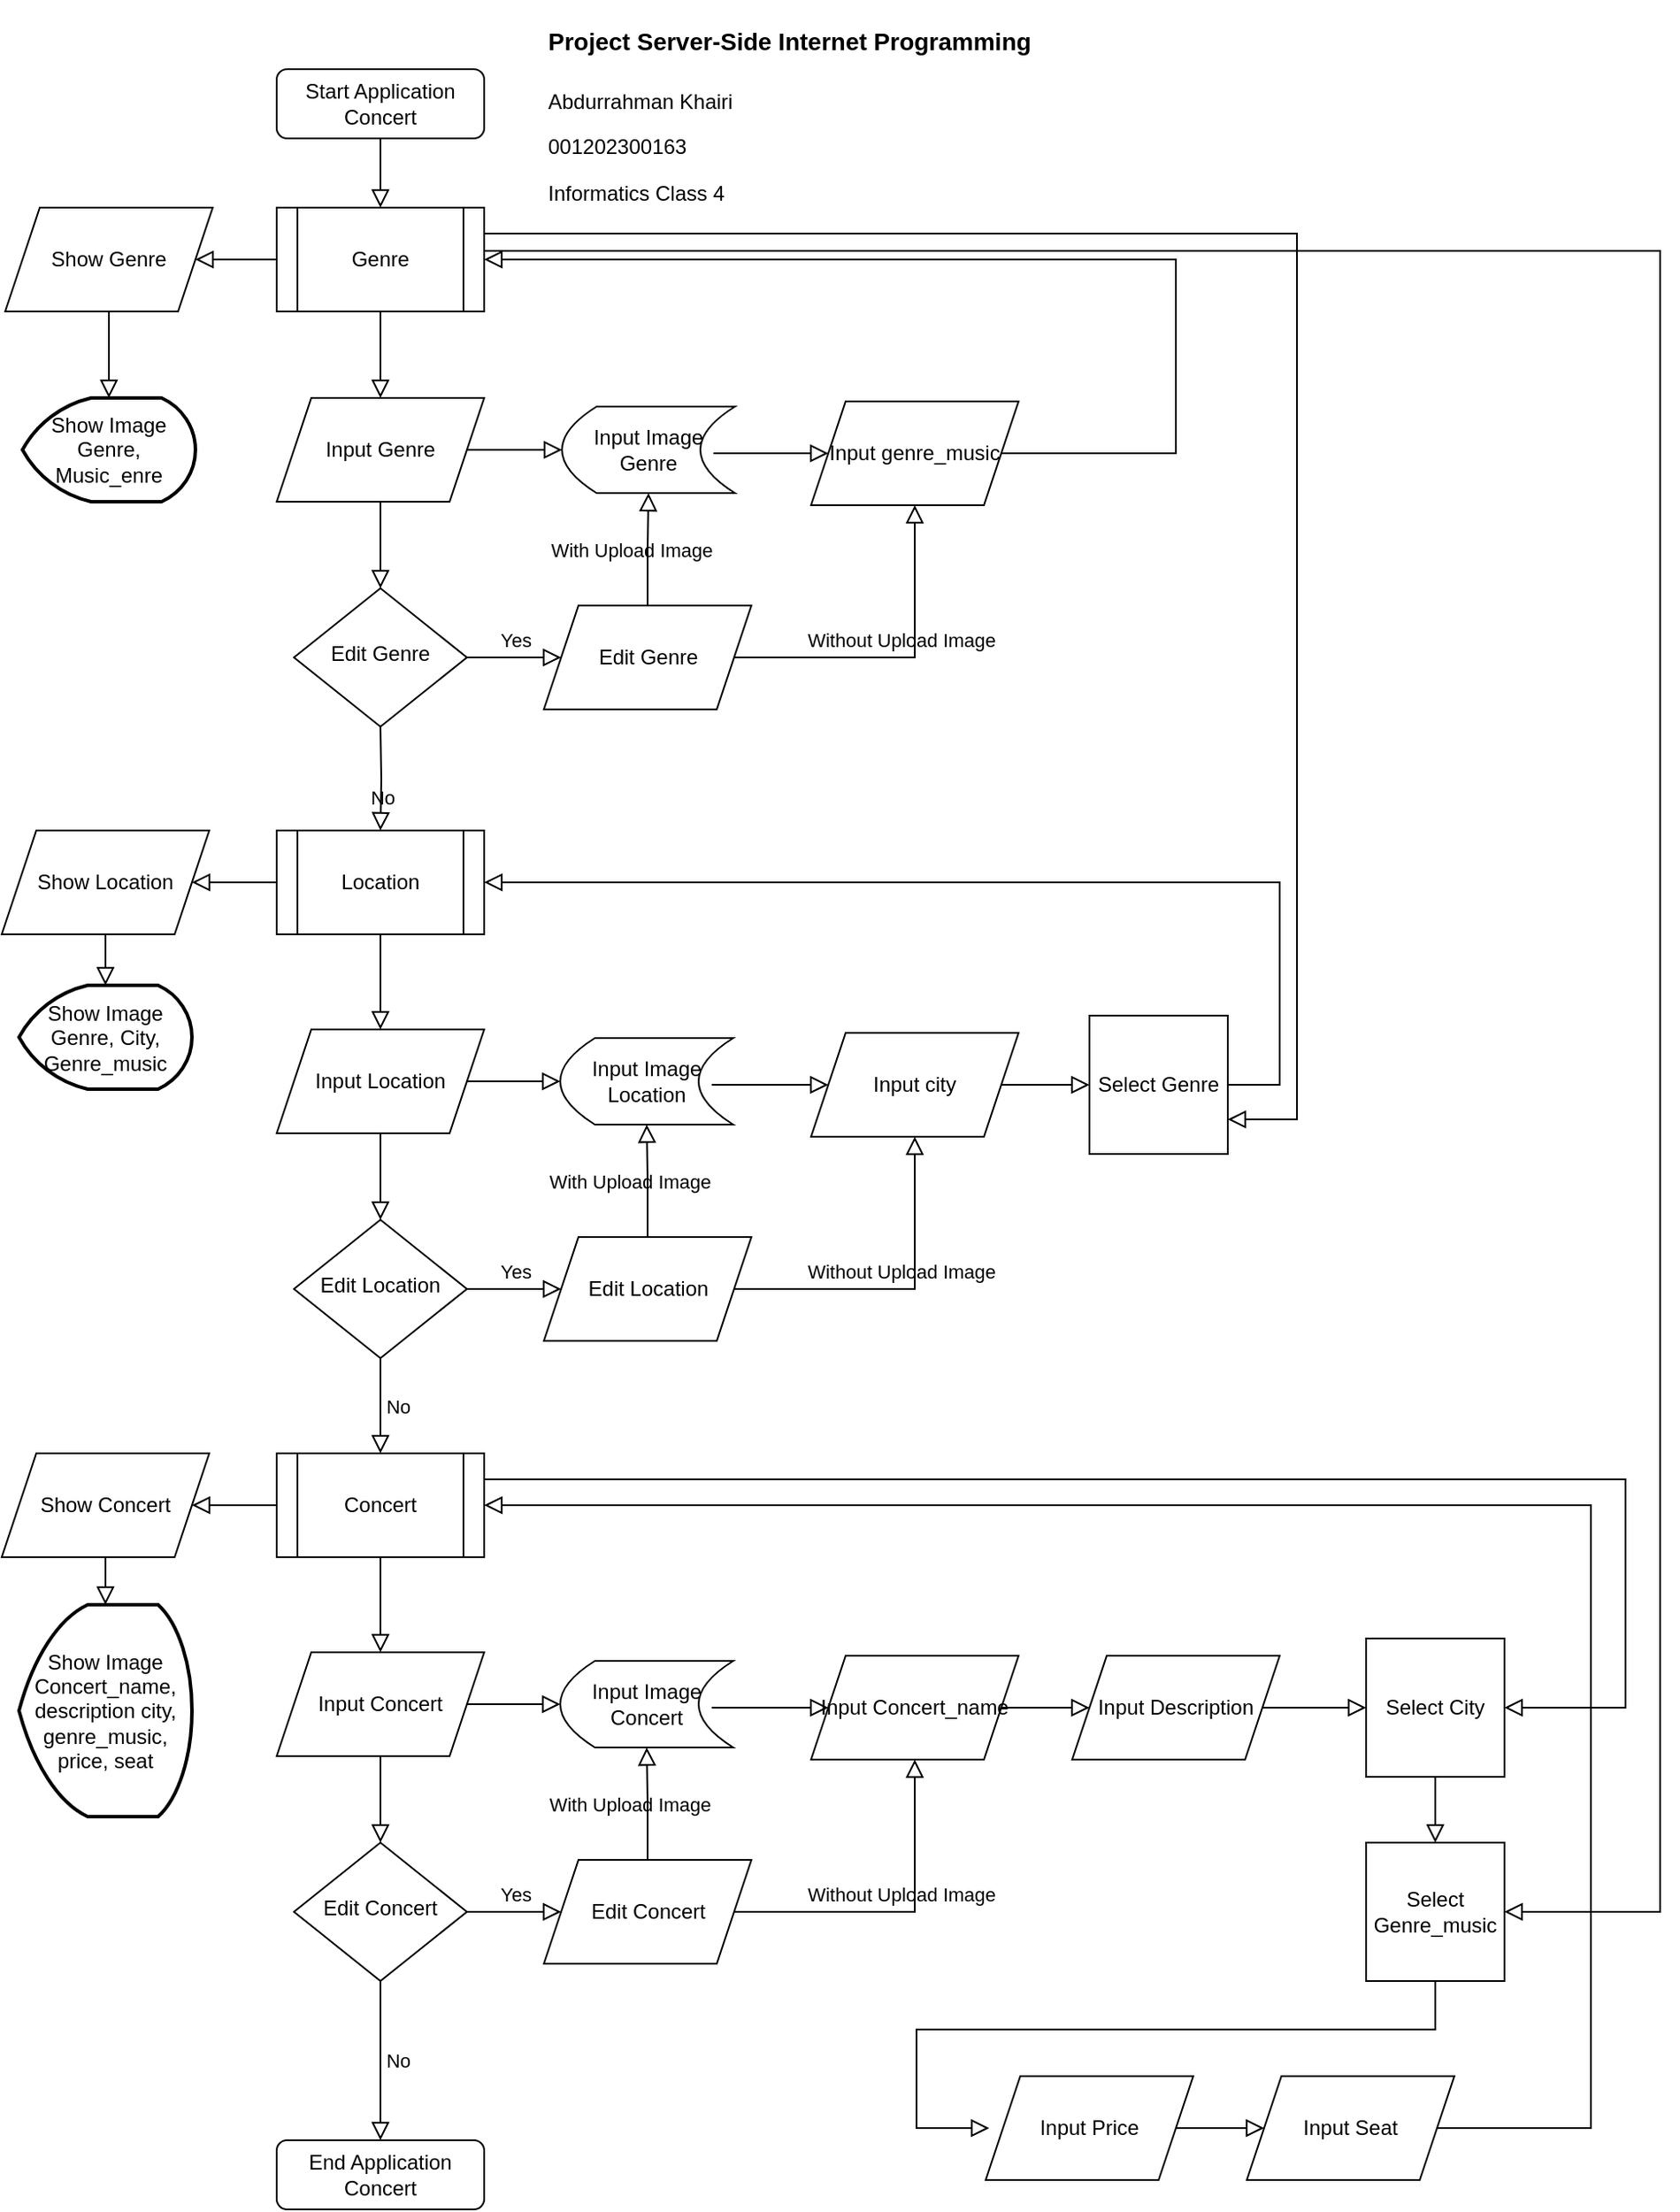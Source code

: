 <mxfile version="24.3.1" type="github">
  <diagram id="C5RBs43oDa-KdzZeNtuy" name="Page-1">
    <mxGraphModel dx="1290" dy="522" grid="1" gridSize="10" guides="1" tooltips="1" connect="1" arrows="1" fold="1" page="1" pageScale="1" pageWidth="827" pageHeight="1169" math="0" shadow="0">
      <root>
        <mxCell id="WIyWlLk6GJQsqaUBKTNV-0" />
        <mxCell id="WIyWlLk6GJQsqaUBKTNV-1" parent="WIyWlLk6GJQsqaUBKTNV-0" />
        <mxCell id="WIyWlLk6GJQsqaUBKTNV-2" value="" style="rounded=0;html=1;jettySize=auto;orthogonalLoop=1;fontSize=11;endArrow=block;endFill=0;endSize=8;strokeWidth=1;shadow=0;labelBackgroundColor=none;edgeStyle=orthogonalEdgeStyle;entryX=0.5;entryY=0;entryDx=0;entryDy=0;" parent="WIyWlLk6GJQsqaUBKTNV-1" source="WIyWlLk6GJQsqaUBKTNV-3" target="5gO9kf-e_ShnSdOG_t4v-3" edge="1">
          <mxGeometry relative="1" as="geometry" />
        </mxCell>
        <mxCell id="WIyWlLk6GJQsqaUBKTNV-3" value="Start Application Concert" style="rounded=1;whiteSpace=wrap;html=1;fontSize=12;glass=0;strokeWidth=1;shadow=0;" parent="WIyWlLk6GJQsqaUBKTNV-1" vertex="1">
          <mxGeometry x="160" y="80" width="120" height="40" as="geometry" />
        </mxCell>
        <mxCell id="WIyWlLk6GJQsqaUBKTNV-4" value="" style="rounded=0;html=1;jettySize=auto;orthogonalLoop=1;fontSize=11;endArrow=block;endFill=0;endSize=8;strokeWidth=1;shadow=0;labelBackgroundColor=none;edgeStyle=orthogonalEdgeStyle;exitX=0.5;exitY=1;exitDx=0;exitDy=0;" parent="WIyWlLk6GJQsqaUBKTNV-1" source="5gO9kf-e_ShnSdOG_t4v-14" target="WIyWlLk6GJQsqaUBKTNV-10" edge="1">
          <mxGeometry y="20" relative="1" as="geometry">
            <mxPoint as="offset" />
            <mxPoint x="220" y="340" as="sourcePoint" />
          </mxGeometry>
        </mxCell>
        <mxCell id="WIyWlLk6GJQsqaUBKTNV-5" value="" style="edgeStyle=orthogonalEdgeStyle;rounded=0;html=1;jettySize=auto;orthogonalLoop=1;fontSize=11;endArrow=block;endFill=0;endSize=8;strokeWidth=1;shadow=0;labelBackgroundColor=none;entryX=0;entryY=0.5;entryDx=0;entryDy=0;exitX=1;exitY=0.5;exitDx=0;exitDy=0;" parent="WIyWlLk6GJQsqaUBKTNV-1" source="5gO9kf-e_ShnSdOG_t4v-14" target="5gO9kf-e_ShnSdOG_t4v-6" edge="1">
          <mxGeometry y="10" relative="1" as="geometry">
            <mxPoint as="offset" />
            <mxPoint x="270" y="300" as="sourcePoint" />
            <mxPoint x="330" y="290" as="targetPoint" />
          </mxGeometry>
        </mxCell>
        <mxCell id="WIyWlLk6GJQsqaUBKTNV-8" value="" style="rounded=0;html=1;jettySize=auto;orthogonalLoop=1;fontSize=11;endArrow=block;endFill=0;endSize=8;strokeWidth=1;shadow=0;labelBackgroundColor=none;edgeStyle=orthogonalEdgeStyle;entryX=1;entryY=0.5;entryDx=0;entryDy=0;exitX=0;exitY=0.5;exitDx=0;exitDy=0;" parent="WIyWlLk6GJQsqaUBKTNV-1" source="5gO9kf-e_ShnSdOG_t4v-3" target="5gO9kf-e_ShnSdOG_t4v-83" edge="1">
          <mxGeometry x="0.333" y="20" relative="1" as="geometry">
            <mxPoint as="offset" />
            <mxPoint x="180" y="560" as="targetPoint" />
            <Array as="points">
              <mxPoint x="200" y="190" />
            </Array>
          </mxGeometry>
        </mxCell>
        <mxCell id="WIyWlLk6GJQsqaUBKTNV-9" value="Yes" style="edgeStyle=orthogonalEdgeStyle;rounded=0;html=1;jettySize=auto;orthogonalLoop=1;fontSize=11;endArrow=block;endFill=0;endSize=8;strokeWidth=1;shadow=0;labelBackgroundColor=none;entryX=0;entryY=0.5;entryDx=0;entryDy=0;" parent="WIyWlLk6GJQsqaUBKTNV-1" source="WIyWlLk6GJQsqaUBKTNV-10" target="5gO9kf-e_ShnSdOG_t4v-21" edge="1">
          <mxGeometry y="10" relative="1" as="geometry">
            <mxPoint as="offset" />
            <mxPoint x="320" y="420" as="targetPoint" />
          </mxGeometry>
        </mxCell>
        <mxCell id="WIyWlLk6GJQsqaUBKTNV-10" value="Edit Genre" style="rhombus;whiteSpace=wrap;html=1;shadow=0;fontFamily=Helvetica;fontSize=12;align=center;strokeWidth=1;spacing=6;spacingTop=-4;" parent="WIyWlLk6GJQsqaUBKTNV-1" vertex="1">
          <mxGeometry x="170" y="380" width="100" height="80" as="geometry" />
        </mxCell>
        <mxCell id="WIyWlLk6GJQsqaUBKTNV-11" value="End Application Concert" style="rounded=1;whiteSpace=wrap;html=1;fontSize=12;glass=0;strokeWidth=1;shadow=0;" parent="WIyWlLk6GJQsqaUBKTNV-1" vertex="1">
          <mxGeometry x="160" y="1277" width="120" height="40" as="geometry" />
        </mxCell>
        <mxCell id="5gO9kf-e_ShnSdOG_t4v-1" value="Location" style="shape=process;whiteSpace=wrap;html=1;backgroundOutline=1;" vertex="1" parent="WIyWlLk6GJQsqaUBKTNV-1">
          <mxGeometry x="160" y="520" width="120" height="60" as="geometry" />
        </mxCell>
        <mxCell id="5gO9kf-e_ShnSdOG_t4v-3" value="Genre" style="shape=process;whiteSpace=wrap;html=1;backgroundOutline=1;" vertex="1" parent="WIyWlLk6GJQsqaUBKTNV-1">
          <mxGeometry x="160" y="160" width="120" height="60" as="geometry" />
        </mxCell>
        <mxCell id="5gO9kf-e_ShnSdOG_t4v-6" value="Input Image Genre" style="shape=dataStorage;whiteSpace=wrap;html=1;fixedSize=1;" vertex="1" parent="WIyWlLk6GJQsqaUBKTNV-1">
          <mxGeometry x="325" y="275" width="100" height="50" as="geometry" />
        </mxCell>
        <mxCell id="5gO9kf-e_ShnSdOG_t4v-12" value="" style="edgeStyle=orthogonalEdgeStyle;rounded=0;html=1;jettySize=auto;orthogonalLoop=1;fontSize=11;endArrow=block;endFill=0;endSize=8;strokeWidth=1;shadow=0;labelBackgroundColor=none;exitX=0.876;exitY=0.54;exitDx=0;exitDy=0;exitPerimeter=0;entryX=0;entryY=0.5;entryDx=0;entryDy=0;" edge="1" parent="WIyWlLk6GJQsqaUBKTNV-1" source="5gO9kf-e_ShnSdOG_t4v-6" target="5gO9kf-e_ShnSdOG_t4v-13">
          <mxGeometry y="10" relative="1" as="geometry">
            <mxPoint as="offset" />
            <mxPoint x="430" y="340" as="sourcePoint" />
            <mxPoint x="470" y="302" as="targetPoint" />
          </mxGeometry>
        </mxCell>
        <mxCell id="5gO9kf-e_ShnSdOG_t4v-13" value="Input genre_music" style="shape=parallelogram;perimeter=parallelogramPerimeter;whiteSpace=wrap;html=1;fixedSize=1;" vertex="1" parent="WIyWlLk6GJQsqaUBKTNV-1">
          <mxGeometry x="469" y="272" width="120" height="60" as="geometry" />
        </mxCell>
        <mxCell id="5gO9kf-e_ShnSdOG_t4v-14" value="Input Genre" style="shape=parallelogram;perimeter=parallelogramPerimeter;whiteSpace=wrap;html=1;fixedSize=1;" vertex="1" parent="WIyWlLk6GJQsqaUBKTNV-1">
          <mxGeometry x="160" y="270" width="120" height="60" as="geometry" />
        </mxCell>
        <mxCell id="5gO9kf-e_ShnSdOG_t4v-15" value="" style="edgeStyle=orthogonalEdgeStyle;rounded=0;html=1;jettySize=auto;orthogonalLoop=1;fontSize=11;endArrow=block;endFill=0;endSize=8;strokeWidth=1;shadow=0;labelBackgroundColor=none;entryX=0.5;entryY=0;entryDx=0;entryDy=0;exitX=0.5;exitY=1;exitDx=0;exitDy=0;" edge="1" parent="WIyWlLk6GJQsqaUBKTNV-1" source="5gO9kf-e_ShnSdOG_t4v-3" target="5gO9kf-e_ShnSdOG_t4v-14">
          <mxGeometry y="10" relative="1" as="geometry">
            <mxPoint as="offset" />
            <mxPoint x="280" y="310" as="sourcePoint" />
            <mxPoint x="330" y="310" as="targetPoint" />
          </mxGeometry>
        </mxCell>
        <mxCell id="5gO9kf-e_ShnSdOG_t4v-16" value="" style="edgeStyle=orthogonalEdgeStyle;rounded=0;html=1;jettySize=auto;orthogonalLoop=1;fontSize=11;endArrow=block;endFill=0;endSize=8;strokeWidth=1;shadow=0;labelBackgroundColor=none;exitX=1;exitY=0.5;exitDx=0;exitDy=0;entryX=1;entryY=0.5;entryDx=0;entryDy=0;" edge="1" parent="WIyWlLk6GJQsqaUBKTNV-1" source="5gO9kf-e_ShnSdOG_t4v-13" target="5gO9kf-e_ShnSdOG_t4v-3">
          <mxGeometry y="10" relative="1" as="geometry">
            <mxPoint as="offset" />
            <mxPoint x="290" y="320" as="sourcePoint" />
            <mxPoint x="660" y="310" as="targetPoint" />
            <Array as="points">
              <mxPoint x="680" y="302" />
              <mxPoint x="680" y="190" />
            </Array>
          </mxGeometry>
        </mxCell>
        <mxCell id="5gO9kf-e_ShnSdOG_t4v-17" value="With Upload Image" style="edgeStyle=orthogonalEdgeStyle;rounded=0;html=1;jettySize=auto;orthogonalLoop=1;fontSize=11;endArrow=block;endFill=0;endSize=8;strokeWidth=1;shadow=0;labelBackgroundColor=none;entryX=0.5;entryY=1;entryDx=0;entryDy=0;exitX=0.5;exitY=0;exitDx=0;exitDy=0;" edge="1" parent="WIyWlLk6GJQsqaUBKTNV-1" source="5gO9kf-e_ShnSdOG_t4v-21" target="5gO9kf-e_ShnSdOG_t4v-6">
          <mxGeometry y="10" relative="1" as="geometry">
            <mxPoint as="offset" />
            <mxPoint x="424.5" y="419" as="sourcePoint" />
            <mxPoint x="484.5" y="409" as="targetPoint" />
          </mxGeometry>
        </mxCell>
        <mxCell id="5gO9kf-e_ShnSdOG_t4v-21" value="Edit Genre" style="shape=parallelogram;perimeter=parallelogramPerimeter;whiteSpace=wrap;html=1;fixedSize=1;" vertex="1" parent="WIyWlLk6GJQsqaUBKTNV-1">
          <mxGeometry x="314.5" y="390" width="120" height="60" as="geometry" />
        </mxCell>
        <mxCell id="5gO9kf-e_ShnSdOG_t4v-27" value="No" style="edgeStyle=orthogonalEdgeStyle;rounded=0;html=1;jettySize=auto;orthogonalLoop=1;fontSize=11;endArrow=block;endFill=0;endSize=8;strokeWidth=1;shadow=0;labelBackgroundColor=none;entryX=0.5;entryY=0;entryDx=0;entryDy=0;" edge="1" parent="WIyWlLk6GJQsqaUBKTNV-1" target="5gO9kf-e_ShnSdOG_t4v-1">
          <mxGeometry y="10" relative="1" as="geometry">
            <mxPoint as="offset" />
            <mxPoint x="220" y="460" as="sourcePoint" />
            <mxPoint x="330" y="310" as="targetPoint" />
          </mxGeometry>
        </mxCell>
        <mxCell id="5gO9kf-e_ShnSdOG_t4v-28" value="Without Upload Image" style="edgeStyle=orthogonalEdgeStyle;rounded=0;html=1;jettySize=auto;orthogonalLoop=1;fontSize=11;endArrow=block;endFill=0;endSize=8;strokeWidth=1;shadow=0;labelBackgroundColor=none;entryX=0.5;entryY=1;entryDx=0;entryDy=0;exitX=1;exitY=0.5;exitDx=0;exitDy=0;" edge="1" parent="WIyWlLk6GJQsqaUBKTNV-1" source="5gO9kf-e_ShnSdOG_t4v-21" target="5gO9kf-e_ShnSdOG_t4v-13">
          <mxGeometry y="10" relative="1" as="geometry">
            <mxPoint as="offset" />
            <mxPoint x="373.3" y="510.02" as="sourcePoint" />
            <mxPoint x="675.7" y="513.22" as="targetPoint" />
            <Array as="points">
              <mxPoint x="529" y="420" />
            </Array>
          </mxGeometry>
        </mxCell>
        <mxCell id="5gO9kf-e_ShnSdOG_t4v-36" value="" style="rounded=0;html=1;jettySize=auto;orthogonalLoop=1;fontSize=11;endArrow=block;endFill=0;endSize=8;strokeWidth=1;shadow=0;labelBackgroundColor=none;edgeStyle=orthogonalEdgeStyle;entryX=1;entryY=0.5;entryDx=0;entryDy=0;exitX=0;exitY=0.5;exitDx=0;exitDy=0;" edge="1" parent="WIyWlLk6GJQsqaUBKTNV-1" target="5gO9kf-e_ShnSdOG_t4v-84" source="5gO9kf-e_ShnSdOG_t4v-1">
          <mxGeometry x="0.333" y="20" relative="1" as="geometry">
            <mxPoint as="offset" />
            <mxPoint x="150" y="550" as="sourcePoint" />
            <mxPoint x="170" y="920" as="targetPoint" />
            <Array as="points" />
          </mxGeometry>
        </mxCell>
        <mxCell id="5gO9kf-e_ShnSdOG_t4v-41" value="Show Image Genre, Music_enre" style="strokeWidth=2;html=1;shape=mxgraph.flowchart.display;whiteSpace=wrap;" vertex="1" parent="WIyWlLk6GJQsqaUBKTNV-1">
          <mxGeometry x="13" y="270" width="100" height="60" as="geometry" />
        </mxCell>
        <mxCell id="5gO9kf-e_ShnSdOG_t4v-46" value="" style="rounded=0;html=1;jettySize=auto;orthogonalLoop=1;fontSize=11;endArrow=block;endFill=0;endSize=8;strokeWidth=1;shadow=0;labelBackgroundColor=none;edgeStyle=orthogonalEdgeStyle;entryX=0.5;entryY=0;entryDx=0;entryDy=0;entryPerimeter=0;exitX=0.5;exitY=1;exitDx=0;exitDy=0;" edge="1" parent="WIyWlLk6GJQsqaUBKTNV-1" target="5gO9kf-e_ShnSdOG_t4v-47" source="5gO9kf-e_ShnSdOG_t4v-84">
          <mxGeometry x="0.333" y="20" relative="1" as="geometry">
            <mxPoint as="offset" />
            <mxPoint x="58" y="580" as="sourcePoint" />
            <mxPoint x="28" y="922.5" as="targetPoint" />
            <Array as="points" />
          </mxGeometry>
        </mxCell>
        <mxCell id="5gO9kf-e_ShnSdOG_t4v-47" value="Show Image Genre, City, Genre_music" style="strokeWidth=2;html=1;shape=mxgraph.flowchart.display;whiteSpace=wrap;" vertex="1" parent="WIyWlLk6GJQsqaUBKTNV-1">
          <mxGeometry x="11" y="609.5" width="100" height="60" as="geometry" />
        </mxCell>
        <mxCell id="5gO9kf-e_ShnSdOG_t4v-67" value="" style="rounded=0;html=1;jettySize=auto;orthogonalLoop=1;fontSize=11;endArrow=block;endFill=0;endSize=8;strokeWidth=1;shadow=0;labelBackgroundColor=none;edgeStyle=orthogonalEdgeStyle;exitX=0.5;exitY=1;exitDx=0;exitDy=0;" edge="1" parent="WIyWlLk6GJQsqaUBKTNV-1" source="5gO9kf-e_ShnSdOG_t4v-74" target="5gO9kf-e_ShnSdOG_t4v-70">
          <mxGeometry y="20" relative="1" as="geometry">
            <mxPoint as="offset" />
            <mxPoint x="220" y="705" as="sourcePoint" />
          </mxGeometry>
        </mxCell>
        <mxCell id="5gO9kf-e_ShnSdOG_t4v-68" value="" style="edgeStyle=orthogonalEdgeStyle;rounded=0;html=1;jettySize=auto;orthogonalLoop=1;fontSize=11;endArrow=block;endFill=0;endSize=8;strokeWidth=1;shadow=0;labelBackgroundColor=none;entryX=0;entryY=0.5;entryDx=0;entryDy=0;exitX=1;exitY=0.5;exitDx=0;exitDy=0;" edge="1" parent="WIyWlLk6GJQsqaUBKTNV-1" source="5gO9kf-e_ShnSdOG_t4v-74" target="5gO9kf-e_ShnSdOG_t4v-71">
          <mxGeometry y="10" relative="1" as="geometry">
            <mxPoint as="offset" />
            <mxPoint x="270" y="665" as="sourcePoint" />
            <mxPoint x="330" y="655" as="targetPoint" />
          </mxGeometry>
        </mxCell>
        <mxCell id="5gO9kf-e_ShnSdOG_t4v-69" value="Yes" style="edgeStyle=orthogonalEdgeStyle;rounded=0;html=1;jettySize=auto;orthogonalLoop=1;fontSize=11;endArrow=block;endFill=0;endSize=8;strokeWidth=1;shadow=0;labelBackgroundColor=none;entryX=0;entryY=0.5;entryDx=0;entryDy=0;" edge="1" parent="WIyWlLk6GJQsqaUBKTNV-1" source="5gO9kf-e_ShnSdOG_t4v-70" target="5gO9kf-e_ShnSdOG_t4v-80">
          <mxGeometry y="10" relative="1" as="geometry">
            <mxPoint as="offset" />
            <mxPoint x="320" y="785" as="targetPoint" />
          </mxGeometry>
        </mxCell>
        <mxCell id="5gO9kf-e_ShnSdOG_t4v-70" value="Edit Location" style="rhombus;whiteSpace=wrap;html=1;shadow=0;fontFamily=Helvetica;fontSize=12;align=center;strokeWidth=1;spacing=6;spacingTop=-4;" vertex="1" parent="WIyWlLk6GJQsqaUBKTNV-1">
          <mxGeometry x="170" y="745" width="100" height="80" as="geometry" />
        </mxCell>
        <mxCell id="5gO9kf-e_ShnSdOG_t4v-71" value="Input Image Location" style="shape=dataStorage;whiteSpace=wrap;html=1;fixedSize=1;" vertex="1" parent="WIyWlLk6GJQsqaUBKTNV-1">
          <mxGeometry x="324" y="640" width="100" height="50" as="geometry" />
        </mxCell>
        <mxCell id="5gO9kf-e_ShnSdOG_t4v-72" value="" style="edgeStyle=orthogonalEdgeStyle;rounded=0;html=1;jettySize=auto;orthogonalLoop=1;fontSize=11;endArrow=block;endFill=0;endSize=8;strokeWidth=1;shadow=0;labelBackgroundColor=none;exitX=0.876;exitY=0.54;exitDx=0;exitDy=0;exitPerimeter=0;entryX=0;entryY=0.5;entryDx=0;entryDy=0;" edge="1" parent="WIyWlLk6GJQsqaUBKTNV-1" source="5gO9kf-e_ShnSdOG_t4v-71" target="5gO9kf-e_ShnSdOG_t4v-73">
          <mxGeometry y="10" relative="1" as="geometry">
            <mxPoint as="offset" />
            <mxPoint x="430" y="705" as="sourcePoint" />
            <mxPoint x="470" y="667" as="targetPoint" />
          </mxGeometry>
        </mxCell>
        <mxCell id="5gO9kf-e_ShnSdOG_t4v-73" value="Input city" style="shape=parallelogram;perimeter=parallelogramPerimeter;whiteSpace=wrap;html=1;fixedSize=1;" vertex="1" parent="WIyWlLk6GJQsqaUBKTNV-1">
          <mxGeometry x="469" y="637" width="120" height="60" as="geometry" />
        </mxCell>
        <mxCell id="5gO9kf-e_ShnSdOG_t4v-74" value="Input Location" style="shape=parallelogram;perimeter=parallelogramPerimeter;whiteSpace=wrap;html=1;fixedSize=1;" vertex="1" parent="WIyWlLk6GJQsqaUBKTNV-1">
          <mxGeometry x="160" y="635" width="120" height="60" as="geometry" />
        </mxCell>
        <mxCell id="5gO9kf-e_ShnSdOG_t4v-75" value="" style="edgeStyle=orthogonalEdgeStyle;rounded=0;html=1;jettySize=auto;orthogonalLoop=1;fontSize=11;endArrow=block;endFill=0;endSize=8;strokeWidth=1;shadow=0;labelBackgroundColor=none;entryX=0.5;entryY=0;entryDx=0;entryDy=0;exitX=0.5;exitY=1;exitDx=0;exitDy=0;" edge="1" parent="WIyWlLk6GJQsqaUBKTNV-1" target="5gO9kf-e_ShnSdOG_t4v-74" source="5gO9kf-e_ShnSdOG_t4v-1">
          <mxGeometry y="10" relative="1" as="geometry">
            <mxPoint as="offset" />
            <mxPoint x="220" y="590" as="sourcePoint" />
            <mxPoint x="330" y="680" as="targetPoint" />
          </mxGeometry>
        </mxCell>
        <mxCell id="5gO9kf-e_ShnSdOG_t4v-76" value="With Upload Image" style="edgeStyle=orthogonalEdgeStyle;rounded=0;html=1;jettySize=auto;orthogonalLoop=1;fontSize=11;endArrow=block;endFill=0;endSize=8;strokeWidth=1;shadow=0;labelBackgroundColor=none;entryX=0.5;entryY=1;entryDx=0;entryDy=0;exitX=0.5;exitY=0;exitDx=0;exitDy=0;" edge="1" parent="WIyWlLk6GJQsqaUBKTNV-1" source="5gO9kf-e_ShnSdOG_t4v-80" target="5gO9kf-e_ShnSdOG_t4v-71">
          <mxGeometry y="10" relative="1" as="geometry">
            <mxPoint as="offset" />
            <mxPoint x="424.5" y="784" as="sourcePoint" />
            <mxPoint x="484.5" y="774" as="targetPoint" />
          </mxGeometry>
        </mxCell>
        <mxCell id="5gO9kf-e_ShnSdOG_t4v-80" value="Edit Location" style="shape=parallelogram;perimeter=parallelogramPerimeter;whiteSpace=wrap;html=1;fixedSize=1;" vertex="1" parent="WIyWlLk6GJQsqaUBKTNV-1">
          <mxGeometry x="314.5" y="755" width="120" height="60" as="geometry" />
        </mxCell>
        <mxCell id="5gO9kf-e_ShnSdOG_t4v-81" value="Without Upload Image" style="edgeStyle=orthogonalEdgeStyle;rounded=0;html=1;jettySize=auto;orthogonalLoop=1;fontSize=11;endArrow=block;endFill=0;endSize=8;strokeWidth=1;shadow=0;labelBackgroundColor=none;exitX=1;exitY=0.5;exitDx=0;exitDy=0;entryX=0.5;entryY=1;entryDx=0;entryDy=0;" edge="1" parent="WIyWlLk6GJQsqaUBKTNV-1" source="5gO9kf-e_ShnSdOG_t4v-80" target="5gO9kf-e_ShnSdOG_t4v-73">
          <mxGeometry y="10" relative="1" as="geometry">
            <mxPoint as="offset" />
            <mxPoint x="373.3" y="875.02" as="sourcePoint" />
            <mxPoint x="510" y="830" as="targetPoint" />
            <Array as="points">
              <mxPoint x="529" y="785" />
            </Array>
          </mxGeometry>
        </mxCell>
        <mxCell id="5gO9kf-e_ShnSdOG_t4v-83" value="Show Genre" style="shape=parallelogram;perimeter=parallelogramPerimeter;whiteSpace=wrap;html=1;fixedSize=1;" vertex="1" parent="WIyWlLk6GJQsqaUBKTNV-1">
          <mxGeometry x="3" y="160" width="120" height="60" as="geometry" />
        </mxCell>
        <mxCell id="5gO9kf-e_ShnSdOG_t4v-84" value="Show Location" style="shape=parallelogram;perimeter=parallelogramPerimeter;whiteSpace=wrap;html=1;fixedSize=1;" vertex="1" parent="WIyWlLk6GJQsqaUBKTNV-1">
          <mxGeometry x="1" y="520" width="120" height="60" as="geometry" />
        </mxCell>
        <mxCell id="5gO9kf-e_ShnSdOG_t4v-85" value="No" style="edgeStyle=orthogonalEdgeStyle;rounded=0;html=1;jettySize=auto;orthogonalLoop=1;fontSize=11;endArrow=block;endFill=0;endSize=8;strokeWidth=1;shadow=0;labelBackgroundColor=none;exitX=0.5;exitY=1;exitDx=0;exitDy=0;entryX=0.5;entryY=0;entryDx=0;entryDy=0;" edge="1" parent="WIyWlLk6GJQsqaUBKTNV-1" source="5gO9kf-e_ShnSdOG_t4v-70" target="5gO9kf-e_ShnSdOG_t4v-116">
          <mxGeometry y="10" relative="1" as="geometry">
            <mxPoint as="offset" />
            <mxPoint x="219.5" y="870" as="sourcePoint" />
            <mxPoint x="220" y="880" as="targetPoint" />
          </mxGeometry>
        </mxCell>
        <mxCell id="5gO9kf-e_ShnSdOG_t4v-86" value="" style="rounded=0;html=1;jettySize=auto;orthogonalLoop=1;fontSize=11;endArrow=block;endFill=0;endSize=8;strokeWidth=1;shadow=0;labelBackgroundColor=none;edgeStyle=orthogonalEdgeStyle;exitX=1;exitY=0.5;exitDx=0;exitDy=0;entryX=0;entryY=0.5;entryDx=0;entryDy=0;" edge="1" parent="WIyWlLk6GJQsqaUBKTNV-1" source="5gO9kf-e_ShnSdOG_t4v-73" target="5gO9kf-e_ShnSdOG_t4v-87">
          <mxGeometry y="20" relative="1" as="geometry">
            <mxPoint as="offset" />
            <mxPoint x="230" y="705" as="sourcePoint" />
            <mxPoint x="630" y="667" as="targetPoint" />
          </mxGeometry>
        </mxCell>
        <mxCell id="5gO9kf-e_ShnSdOG_t4v-87" value="Select Genre" style="whiteSpace=wrap;html=1;aspect=fixed;" vertex="1" parent="WIyWlLk6GJQsqaUBKTNV-1">
          <mxGeometry x="630" y="627" width="80" height="80" as="geometry" />
        </mxCell>
        <mxCell id="5gO9kf-e_ShnSdOG_t4v-88" value="" style="rounded=0;html=1;jettySize=auto;orthogonalLoop=1;fontSize=11;endArrow=block;endFill=0;endSize=8;strokeWidth=1;shadow=0;labelBackgroundColor=none;edgeStyle=orthogonalEdgeStyle;exitX=1;exitY=0.5;exitDx=0;exitDy=0;entryX=1;entryY=0.5;entryDx=0;entryDy=0;" edge="1" parent="WIyWlLk6GJQsqaUBKTNV-1" source="5gO9kf-e_ShnSdOG_t4v-87" target="5gO9kf-e_ShnSdOG_t4v-1">
          <mxGeometry y="20" relative="1" as="geometry">
            <mxPoint as="offset" />
            <mxPoint x="589" y="677" as="sourcePoint" />
            <mxPoint x="640" y="677" as="targetPoint" />
            <Array as="points">
              <mxPoint x="740" y="667" />
              <mxPoint x="740" y="550" />
            </Array>
          </mxGeometry>
        </mxCell>
        <mxCell id="5gO9kf-e_ShnSdOG_t4v-89" value="" style="rounded=0;html=1;jettySize=auto;orthogonalLoop=1;fontSize=11;endArrow=block;endFill=0;endSize=8;strokeWidth=1;shadow=0;labelBackgroundColor=none;edgeStyle=orthogonalEdgeStyle;exitX=1;exitY=0.25;exitDx=0;exitDy=0;entryX=1;entryY=0.75;entryDx=0;entryDy=0;" edge="1" parent="WIyWlLk6GJQsqaUBKTNV-1" source="5gO9kf-e_ShnSdOG_t4v-3" target="5gO9kf-e_ShnSdOG_t4v-87">
          <mxGeometry y="20" relative="1" as="geometry">
            <mxPoint as="offset" />
            <mxPoint x="599" y="687" as="sourcePoint" />
            <mxPoint x="650" y="687" as="targetPoint" />
            <Array as="points">
              <mxPoint x="750" y="175" />
              <mxPoint x="750" y="687" />
            </Array>
          </mxGeometry>
        </mxCell>
        <mxCell id="5gO9kf-e_ShnSdOG_t4v-91" value="" style="rounded=0;html=1;jettySize=auto;orthogonalLoop=1;fontSize=11;endArrow=block;endFill=0;endSize=8;strokeWidth=1;shadow=0;labelBackgroundColor=none;edgeStyle=orthogonalEdgeStyle;exitX=0.5;exitY=1;exitDx=0;exitDy=0;entryX=0.5;entryY=0;entryDx=0;entryDy=0;entryPerimeter=0;" edge="1" parent="WIyWlLk6GJQsqaUBKTNV-1" source="5gO9kf-e_ShnSdOG_t4v-83" target="5gO9kf-e_ShnSdOG_t4v-41">
          <mxGeometry y="20" relative="1" as="geometry">
            <mxPoint as="offset" />
            <mxPoint x="609" y="697" as="sourcePoint" />
            <mxPoint x="100" y="250" as="targetPoint" />
          </mxGeometry>
        </mxCell>
        <mxCell id="5gO9kf-e_ShnSdOG_t4v-116" value="Concert" style="shape=process;whiteSpace=wrap;html=1;backgroundOutline=1;" vertex="1" parent="WIyWlLk6GJQsqaUBKTNV-1">
          <mxGeometry x="160" y="880" width="120" height="60" as="geometry" />
        </mxCell>
        <mxCell id="5gO9kf-e_ShnSdOG_t4v-117" value="" style="rounded=0;html=1;jettySize=auto;orthogonalLoop=1;fontSize=11;endArrow=block;endFill=0;endSize=8;strokeWidth=1;shadow=0;labelBackgroundColor=none;edgeStyle=orthogonalEdgeStyle;entryX=1;entryY=0.5;entryDx=0;entryDy=0;exitX=0;exitY=0.5;exitDx=0;exitDy=0;" edge="1" parent="WIyWlLk6GJQsqaUBKTNV-1" source="5gO9kf-e_ShnSdOG_t4v-116" target="5gO9kf-e_ShnSdOG_t4v-134">
          <mxGeometry x="0.333" y="20" relative="1" as="geometry">
            <mxPoint as="offset" />
            <mxPoint x="150" y="910" as="sourcePoint" />
            <mxPoint x="170" y="1280" as="targetPoint" />
            <Array as="points" />
          </mxGeometry>
        </mxCell>
        <mxCell id="5gO9kf-e_ShnSdOG_t4v-118" value="" style="rounded=0;html=1;jettySize=auto;orthogonalLoop=1;fontSize=11;endArrow=block;endFill=0;endSize=8;strokeWidth=1;shadow=0;labelBackgroundColor=none;edgeStyle=orthogonalEdgeStyle;entryX=0.5;entryY=0;entryDx=0;entryDy=0;entryPerimeter=0;exitX=0.5;exitY=1;exitDx=0;exitDy=0;" edge="1" parent="WIyWlLk6GJQsqaUBKTNV-1" source="5gO9kf-e_ShnSdOG_t4v-134" target="5gO9kf-e_ShnSdOG_t4v-119">
          <mxGeometry x="0.333" y="20" relative="1" as="geometry">
            <mxPoint as="offset" />
            <mxPoint x="58" y="940" as="sourcePoint" />
            <mxPoint x="28" y="1282.5" as="targetPoint" />
            <Array as="points" />
          </mxGeometry>
        </mxCell>
        <mxCell id="5gO9kf-e_ShnSdOG_t4v-119" value="Show Image Concert_name, description city, genre_music, price, seat" style="strokeWidth=2;html=1;shape=mxgraph.flowchart.display;whiteSpace=wrap;" vertex="1" parent="WIyWlLk6GJQsqaUBKTNV-1">
          <mxGeometry x="11" y="967.5" width="100" height="122.5" as="geometry" />
        </mxCell>
        <mxCell id="5gO9kf-e_ShnSdOG_t4v-122" value="" style="rounded=0;html=1;jettySize=auto;orthogonalLoop=1;fontSize=11;endArrow=block;endFill=0;endSize=8;strokeWidth=1;shadow=0;labelBackgroundColor=none;edgeStyle=orthogonalEdgeStyle;exitX=0.5;exitY=1;exitDx=0;exitDy=0;" edge="1" parent="WIyWlLk6GJQsqaUBKTNV-1" source="5gO9kf-e_ShnSdOG_t4v-129" target="5gO9kf-e_ShnSdOG_t4v-125">
          <mxGeometry y="20" relative="1" as="geometry">
            <mxPoint as="offset" />
            <mxPoint x="220" y="1065" as="sourcePoint" />
          </mxGeometry>
        </mxCell>
        <mxCell id="5gO9kf-e_ShnSdOG_t4v-123" value="" style="edgeStyle=orthogonalEdgeStyle;rounded=0;html=1;jettySize=auto;orthogonalLoop=1;fontSize=11;endArrow=block;endFill=0;endSize=8;strokeWidth=1;shadow=0;labelBackgroundColor=none;entryX=0;entryY=0.5;entryDx=0;entryDy=0;exitX=1;exitY=0.5;exitDx=0;exitDy=0;" edge="1" parent="WIyWlLk6GJQsqaUBKTNV-1" source="5gO9kf-e_ShnSdOG_t4v-129" target="5gO9kf-e_ShnSdOG_t4v-126">
          <mxGeometry y="10" relative="1" as="geometry">
            <mxPoint as="offset" />
            <mxPoint x="270" y="1025" as="sourcePoint" />
            <mxPoint x="330" y="1015" as="targetPoint" />
          </mxGeometry>
        </mxCell>
        <mxCell id="5gO9kf-e_ShnSdOG_t4v-124" value="Yes" style="edgeStyle=orthogonalEdgeStyle;rounded=0;html=1;jettySize=auto;orthogonalLoop=1;fontSize=11;endArrow=block;endFill=0;endSize=8;strokeWidth=1;shadow=0;labelBackgroundColor=none;entryX=0;entryY=0.5;entryDx=0;entryDy=0;" edge="1" parent="WIyWlLk6GJQsqaUBKTNV-1" source="5gO9kf-e_ShnSdOG_t4v-125" target="5gO9kf-e_ShnSdOG_t4v-132">
          <mxGeometry y="10" relative="1" as="geometry">
            <mxPoint as="offset" />
            <mxPoint x="320" y="1145" as="targetPoint" />
          </mxGeometry>
        </mxCell>
        <mxCell id="5gO9kf-e_ShnSdOG_t4v-125" value="Edit Concert" style="rhombus;whiteSpace=wrap;html=1;shadow=0;fontFamily=Helvetica;fontSize=12;align=center;strokeWidth=1;spacing=6;spacingTop=-4;" vertex="1" parent="WIyWlLk6GJQsqaUBKTNV-1">
          <mxGeometry x="170" y="1105" width="100" height="80" as="geometry" />
        </mxCell>
        <mxCell id="5gO9kf-e_ShnSdOG_t4v-126" value="Input Image Concert" style="shape=dataStorage;whiteSpace=wrap;html=1;fixedSize=1;" vertex="1" parent="WIyWlLk6GJQsqaUBKTNV-1">
          <mxGeometry x="324" y="1000" width="100" height="50" as="geometry" />
        </mxCell>
        <mxCell id="5gO9kf-e_ShnSdOG_t4v-127" value="" style="edgeStyle=orthogonalEdgeStyle;rounded=0;html=1;jettySize=auto;orthogonalLoop=1;fontSize=11;endArrow=block;endFill=0;endSize=8;strokeWidth=1;shadow=0;labelBackgroundColor=none;exitX=0.876;exitY=0.54;exitDx=0;exitDy=0;exitPerimeter=0;entryX=0;entryY=0.5;entryDx=0;entryDy=0;" edge="1" parent="WIyWlLk6GJQsqaUBKTNV-1" source="5gO9kf-e_ShnSdOG_t4v-126" target="5gO9kf-e_ShnSdOG_t4v-128">
          <mxGeometry y="10" relative="1" as="geometry">
            <mxPoint as="offset" />
            <mxPoint x="430" y="1065" as="sourcePoint" />
            <mxPoint x="470" y="1027" as="targetPoint" />
          </mxGeometry>
        </mxCell>
        <mxCell id="5gO9kf-e_ShnSdOG_t4v-128" value="Input Concert_name" style="shape=parallelogram;perimeter=parallelogramPerimeter;whiteSpace=wrap;html=1;fixedSize=1;" vertex="1" parent="WIyWlLk6GJQsqaUBKTNV-1">
          <mxGeometry x="469" y="997" width="120" height="60" as="geometry" />
        </mxCell>
        <mxCell id="5gO9kf-e_ShnSdOG_t4v-129" value="Input Concert" style="shape=parallelogram;perimeter=parallelogramPerimeter;whiteSpace=wrap;html=1;fixedSize=1;" vertex="1" parent="WIyWlLk6GJQsqaUBKTNV-1">
          <mxGeometry x="160" y="995" width="120" height="60" as="geometry" />
        </mxCell>
        <mxCell id="5gO9kf-e_ShnSdOG_t4v-130" value="" style="edgeStyle=orthogonalEdgeStyle;rounded=0;html=1;jettySize=auto;orthogonalLoop=1;fontSize=11;endArrow=block;endFill=0;endSize=8;strokeWidth=1;shadow=0;labelBackgroundColor=none;entryX=0.5;entryY=0;entryDx=0;entryDy=0;exitX=0.5;exitY=1;exitDx=0;exitDy=0;" edge="1" parent="WIyWlLk6GJQsqaUBKTNV-1" source="5gO9kf-e_ShnSdOG_t4v-116" target="5gO9kf-e_ShnSdOG_t4v-129">
          <mxGeometry y="10" relative="1" as="geometry">
            <mxPoint as="offset" />
            <mxPoint x="220" y="950" as="sourcePoint" />
            <mxPoint x="330" y="1040" as="targetPoint" />
          </mxGeometry>
        </mxCell>
        <mxCell id="5gO9kf-e_ShnSdOG_t4v-131" value="With Upload Image" style="edgeStyle=orthogonalEdgeStyle;rounded=0;html=1;jettySize=auto;orthogonalLoop=1;fontSize=11;endArrow=block;endFill=0;endSize=8;strokeWidth=1;shadow=0;labelBackgroundColor=none;entryX=0.5;entryY=1;entryDx=0;entryDy=0;exitX=0.5;exitY=0;exitDx=0;exitDy=0;" edge="1" parent="WIyWlLk6GJQsqaUBKTNV-1" source="5gO9kf-e_ShnSdOG_t4v-132" target="5gO9kf-e_ShnSdOG_t4v-126">
          <mxGeometry y="10" relative="1" as="geometry">
            <mxPoint as="offset" />
            <mxPoint x="424.5" y="1144" as="sourcePoint" />
            <mxPoint x="484.5" y="1134" as="targetPoint" />
          </mxGeometry>
        </mxCell>
        <mxCell id="5gO9kf-e_ShnSdOG_t4v-132" value="Edit Concert" style="shape=parallelogram;perimeter=parallelogramPerimeter;whiteSpace=wrap;html=1;fixedSize=1;" vertex="1" parent="WIyWlLk6GJQsqaUBKTNV-1">
          <mxGeometry x="314.5" y="1115" width="120" height="60" as="geometry" />
        </mxCell>
        <mxCell id="5gO9kf-e_ShnSdOG_t4v-133" value="Without Upload Image" style="edgeStyle=orthogonalEdgeStyle;rounded=0;html=1;jettySize=auto;orthogonalLoop=1;fontSize=11;endArrow=block;endFill=0;endSize=8;strokeWidth=1;shadow=0;labelBackgroundColor=none;exitX=1;exitY=0.5;exitDx=0;exitDy=0;entryX=0.5;entryY=1;entryDx=0;entryDy=0;" edge="1" parent="WIyWlLk6GJQsqaUBKTNV-1" source="5gO9kf-e_ShnSdOG_t4v-132" target="5gO9kf-e_ShnSdOG_t4v-128">
          <mxGeometry y="10" relative="1" as="geometry">
            <mxPoint as="offset" />
            <mxPoint x="373.3" y="1235.02" as="sourcePoint" />
            <mxPoint x="510" y="1190" as="targetPoint" />
            <Array as="points">
              <mxPoint x="529" y="1145" />
            </Array>
          </mxGeometry>
        </mxCell>
        <mxCell id="5gO9kf-e_ShnSdOG_t4v-134" value="Show Concert" style="shape=parallelogram;perimeter=parallelogramPerimeter;whiteSpace=wrap;html=1;fixedSize=1;" vertex="1" parent="WIyWlLk6GJQsqaUBKTNV-1">
          <mxGeometry x="1" y="880" width="120" height="60" as="geometry" />
        </mxCell>
        <mxCell id="5gO9kf-e_ShnSdOG_t4v-135" value="No" style="edgeStyle=orthogonalEdgeStyle;rounded=0;html=1;jettySize=auto;orthogonalLoop=1;fontSize=11;endArrow=block;endFill=0;endSize=8;strokeWidth=1;shadow=0;labelBackgroundColor=none;exitX=0.5;exitY=1;exitDx=0;exitDy=0;entryX=0.5;entryY=0;entryDx=0;entryDy=0;" edge="1" parent="WIyWlLk6GJQsqaUBKTNV-1" source="5gO9kf-e_ShnSdOG_t4v-125" target="WIyWlLk6GJQsqaUBKTNV-11">
          <mxGeometry y="10" relative="1" as="geometry">
            <mxPoint as="offset" />
            <mxPoint x="220.5" y="1230" as="sourcePoint" />
            <mxPoint x="221" y="1240" as="targetPoint" />
          </mxGeometry>
        </mxCell>
        <mxCell id="5gO9kf-e_ShnSdOG_t4v-136" value="" style="rounded=0;html=1;jettySize=auto;orthogonalLoop=1;fontSize=11;endArrow=block;endFill=0;endSize=8;strokeWidth=1;shadow=0;labelBackgroundColor=none;edgeStyle=orthogonalEdgeStyle;exitX=1;exitY=0.5;exitDx=0;exitDy=0;entryX=0;entryY=0.5;entryDx=0;entryDy=0;" edge="1" parent="WIyWlLk6GJQsqaUBKTNV-1" source="5gO9kf-e_ShnSdOG_t4v-144" target="5gO9kf-e_ShnSdOG_t4v-137">
          <mxGeometry y="20" relative="1" as="geometry">
            <mxPoint as="offset" />
            <mxPoint x="230" y="1065" as="sourcePoint" />
            <mxPoint x="630" y="1027" as="targetPoint" />
          </mxGeometry>
        </mxCell>
        <mxCell id="5gO9kf-e_ShnSdOG_t4v-137" value="Select City" style="whiteSpace=wrap;html=1;aspect=fixed;" vertex="1" parent="WIyWlLk6GJQsqaUBKTNV-1">
          <mxGeometry x="790" y="987" width="80" height="80" as="geometry" />
        </mxCell>
        <mxCell id="5gO9kf-e_ShnSdOG_t4v-143" value="" style="edgeStyle=orthogonalEdgeStyle;rounded=0;html=1;jettySize=auto;orthogonalLoop=1;fontSize=11;endArrow=block;endFill=0;endSize=8;strokeWidth=1;shadow=0;labelBackgroundColor=none;exitX=1;exitY=0.5;exitDx=0;exitDy=0;entryX=0;entryY=0.5;entryDx=0;entryDy=0;" edge="1" parent="WIyWlLk6GJQsqaUBKTNV-1" target="5gO9kf-e_ShnSdOG_t4v-144" source="5gO9kf-e_ShnSdOG_t4v-128">
          <mxGeometry y="10" relative="1" as="geometry">
            <mxPoint as="offset" />
            <mxPoint x="589" y="1139" as="sourcePoint" />
            <mxPoint x="647" y="1139" as="targetPoint" />
          </mxGeometry>
        </mxCell>
        <mxCell id="5gO9kf-e_ShnSdOG_t4v-144" value="Input Description" style="shape=parallelogram;perimeter=parallelogramPerimeter;whiteSpace=wrap;html=1;fixedSize=1;" vertex="1" parent="WIyWlLk6GJQsqaUBKTNV-1">
          <mxGeometry x="620" y="997" width="120" height="60" as="geometry" />
        </mxCell>
        <mxCell id="5gO9kf-e_ShnSdOG_t4v-145" value="" style="rounded=0;html=1;jettySize=auto;orthogonalLoop=1;fontSize=11;endArrow=block;endFill=0;endSize=8;strokeWidth=1;shadow=0;labelBackgroundColor=none;edgeStyle=orthogonalEdgeStyle;exitX=0.5;exitY=1;exitDx=0;exitDy=0;entryX=0.5;entryY=0;entryDx=0;entryDy=0;" edge="1" parent="WIyWlLk6GJQsqaUBKTNV-1" target="5gO9kf-e_ShnSdOG_t4v-146" source="5gO9kf-e_ShnSdOG_t4v-137">
          <mxGeometry y="20" relative="1" as="geometry">
            <mxPoint as="offset" />
            <mxPoint x="680" y="1175" as="sourcePoint" />
            <mxPoint x="630" y="1147" as="targetPoint" />
          </mxGeometry>
        </mxCell>
        <mxCell id="5gO9kf-e_ShnSdOG_t4v-146" value="Select Genre_music" style="whiteSpace=wrap;html=1;aspect=fixed;" vertex="1" parent="WIyWlLk6GJQsqaUBKTNV-1">
          <mxGeometry x="790" y="1105" width="80" height="80" as="geometry" />
        </mxCell>
        <mxCell id="5gO9kf-e_ShnSdOG_t4v-148" value="Input Price" style="shape=parallelogram;perimeter=parallelogramPerimeter;whiteSpace=wrap;html=1;fixedSize=1;" vertex="1" parent="WIyWlLk6GJQsqaUBKTNV-1">
          <mxGeometry x="570" y="1240" width="120" height="60" as="geometry" />
        </mxCell>
        <mxCell id="5gO9kf-e_ShnSdOG_t4v-149" value="" style="rounded=0;html=1;jettySize=auto;orthogonalLoop=1;fontSize=11;endArrow=block;endFill=0;endSize=8;strokeWidth=1;shadow=0;labelBackgroundColor=none;edgeStyle=orthogonalEdgeStyle;exitX=1;exitY=0.5;exitDx=0;exitDy=0;entryX=1;entryY=0.5;entryDx=0;entryDy=0;" edge="1" parent="WIyWlLk6GJQsqaUBKTNV-1" source="5gO9kf-e_ShnSdOG_t4v-151" target="5gO9kf-e_ShnSdOG_t4v-116">
          <mxGeometry y="20" relative="1" as="geometry">
            <mxPoint as="offset" />
            <mxPoint x="331" y="1308" as="sourcePoint" />
            <mxPoint x="891" y="1270" as="targetPoint" />
            <Array as="points">
              <mxPoint x="920" y="1270" />
              <mxPoint x="920" y="910" />
            </Array>
          </mxGeometry>
        </mxCell>
        <mxCell id="5gO9kf-e_ShnSdOG_t4v-150" value="" style="edgeStyle=orthogonalEdgeStyle;rounded=0;html=1;jettySize=auto;orthogonalLoop=1;fontSize=11;endArrow=block;endFill=0;endSize=8;strokeWidth=1;shadow=0;labelBackgroundColor=none;exitX=1;exitY=0.5;exitDx=0;exitDy=0;entryX=0;entryY=0.5;entryDx=0;entryDy=0;" edge="1" parent="WIyWlLk6GJQsqaUBKTNV-1" source="5gO9kf-e_ShnSdOG_t4v-148" target="5gO9kf-e_ShnSdOG_t4v-151">
          <mxGeometry y="10" relative="1" as="geometry">
            <mxPoint as="offset" />
            <mxPoint x="690" y="1382" as="sourcePoint" />
            <mxPoint x="748" y="1382" as="targetPoint" />
          </mxGeometry>
        </mxCell>
        <mxCell id="5gO9kf-e_ShnSdOG_t4v-151" value="Input Seat" style="shape=parallelogram;perimeter=parallelogramPerimeter;whiteSpace=wrap;html=1;fixedSize=1;" vertex="1" parent="WIyWlLk6GJQsqaUBKTNV-1">
          <mxGeometry x="721" y="1240" width="120" height="60" as="geometry" />
        </mxCell>
        <mxCell id="5gO9kf-e_ShnSdOG_t4v-152" value="" style="rounded=0;html=1;jettySize=auto;orthogonalLoop=1;fontSize=11;endArrow=block;endFill=0;endSize=8;strokeWidth=1;shadow=0;labelBackgroundColor=none;edgeStyle=orthogonalEdgeStyle;exitX=0.5;exitY=1;exitDx=0;exitDy=0;entryX=0.017;entryY=0.5;entryDx=0;entryDy=0;entryPerimeter=0;" edge="1" parent="WIyWlLk6GJQsqaUBKTNV-1" source="5gO9kf-e_ShnSdOG_t4v-146" target="5gO9kf-e_ShnSdOG_t4v-148">
          <mxGeometry y="20" relative="1" as="geometry">
            <mxPoint as="offset" />
            <mxPoint x="871" y="1280" as="sourcePoint" />
            <mxPoint x="931" y="1280" as="targetPoint" />
            <Array as="points">
              <mxPoint x="830" y="1213" />
              <mxPoint x="530" y="1213" />
              <mxPoint x="530" y="1270" />
            </Array>
          </mxGeometry>
        </mxCell>
        <mxCell id="5gO9kf-e_ShnSdOG_t4v-153" value="" style="rounded=0;html=1;jettySize=auto;orthogonalLoop=1;fontSize=11;endArrow=block;endFill=0;endSize=8;strokeWidth=1;shadow=0;labelBackgroundColor=none;edgeStyle=orthogonalEdgeStyle;exitX=1;exitY=0.25;exitDx=0;exitDy=0;entryX=1;entryY=0.5;entryDx=0;entryDy=0;" edge="1" parent="WIyWlLk6GJQsqaUBKTNV-1" source="5gO9kf-e_ShnSdOG_t4v-3" target="5gO9kf-e_ShnSdOG_t4v-146">
          <mxGeometry y="20" relative="1" as="geometry">
            <mxPoint as="offset" />
            <mxPoint x="290" y="185" as="sourcePoint" />
            <mxPoint x="720" y="697" as="targetPoint" />
            <Array as="points">
              <mxPoint x="280" y="185" />
              <mxPoint x="960" y="185" />
              <mxPoint x="960" y="1145" />
            </Array>
          </mxGeometry>
        </mxCell>
        <mxCell id="5gO9kf-e_ShnSdOG_t4v-154" value="" style="rounded=0;html=1;jettySize=auto;orthogonalLoop=1;fontSize=11;endArrow=block;endFill=0;endSize=8;strokeWidth=1;shadow=0;labelBackgroundColor=none;edgeStyle=orthogonalEdgeStyle;exitX=1;exitY=0.25;exitDx=0;exitDy=0;entryX=1;entryY=0.5;entryDx=0;entryDy=0;" edge="1" parent="WIyWlLk6GJQsqaUBKTNV-1" source="5gO9kf-e_ShnSdOG_t4v-116" target="5gO9kf-e_ShnSdOG_t4v-137">
          <mxGeometry y="20" relative="1" as="geometry">
            <mxPoint as="offset" />
            <mxPoint x="840" y="1077" as="sourcePoint" />
            <mxPoint x="840" y="1115" as="targetPoint" />
            <Array as="points">
              <mxPoint x="940" y="895" />
              <mxPoint x="940" y="1027" />
            </Array>
          </mxGeometry>
        </mxCell>
        <mxCell id="5gO9kf-e_ShnSdOG_t4v-155" value="&lt;h1 style=&quot;margin-top: 0px;&quot;&gt;&lt;font style=&quot;font-size: 14px;&quot;&gt;Project Server-Side Internet Programming&lt;/font&gt;&lt;/h1&gt;&lt;p&gt;Abdurrahman Khairi&lt;/p&gt;&lt;p&gt;001202300163&lt;/p&gt;&lt;p&gt;Informatics Class 4&lt;/p&gt;" style="text;html=1;whiteSpace=wrap;overflow=hidden;rounded=0;" vertex="1" parent="WIyWlLk6GJQsqaUBKTNV-1">
          <mxGeometry x="314.5" y="40" width="290" height="120" as="geometry" />
        </mxCell>
      </root>
    </mxGraphModel>
  </diagram>
</mxfile>
